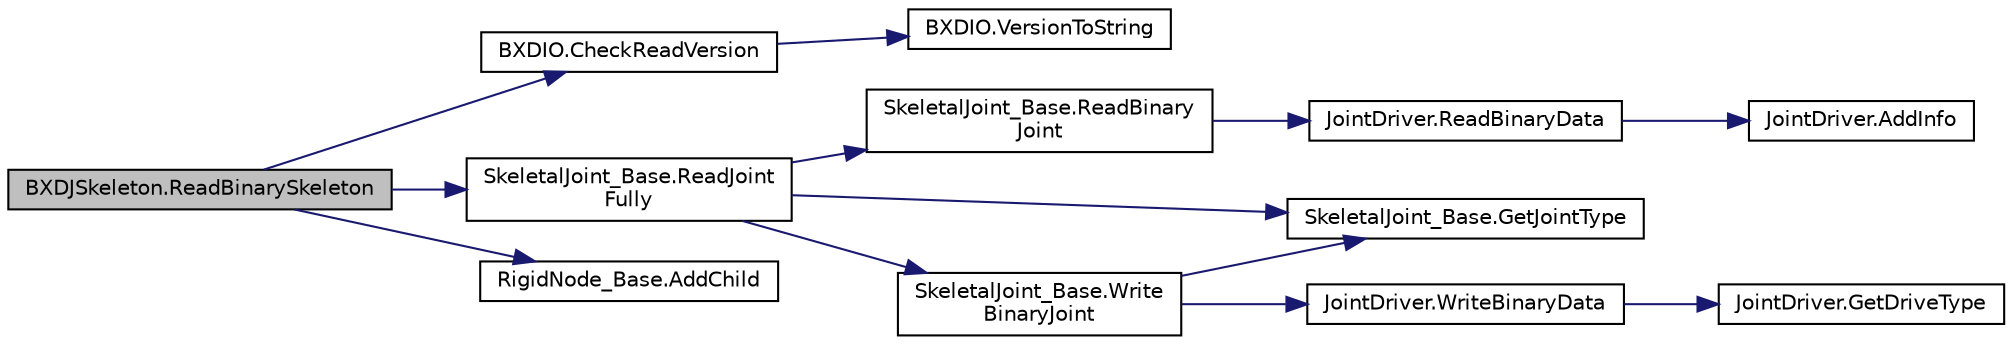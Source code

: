 digraph "BXDJSkeleton.ReadBinarySkeleton"
{
  edge [fontname="Helvetica",fontsize="10",labelfontname="Helvetica",labelfontsize="10"];
  node [fontname="Helvetica",fontsize="10",shape=record];
  rankdir="LR";
  Node6 [label="BXDJSkeleton.ReadBinarySkeleton",height=0.2,width=0.4,color="black", fillcolor="grey75", style="filled", fontcolor="black"];
  Node6 -> Node7 [color="midnightblue",fontsize="10",style="solid",fontname="Helvetica"];
  Node7 [label="BXDIO.CheckReadVersion",height=0.2,width=0.4,color="black", fillcolor="white", style="filled",URL="$class_b_x_d_i_o.html#ae7803ce0f645dd421430706f86b35ebf",tooltip="Talks about compatibility. "];
  Node7 -> Node8 [color="midnightblue",fontsize="10",style="solid",fontname="Helvetica"];
  Node8 [label="BXDIO.VersionToString",height=0.2,width=0.4,color="black", fillcolor="white", style="filled",URL="$class_b_x_d_i_o.html#acb44b034d14e68cf66c3bcd4b0eb0fc0",tooltip="Converts the given version ID number to decimal notation. "];
  Node6 -> Node9 [color="midnightblue",fontsize="10",style="solid",fontname="Helvetica"];
  Node9 [label="SkeletalJoint_Base.ReadJoint\lFully",height=0.2,width=0.4,color="black", fillcolor="white", style="filled",URL="$class_skeletal_joint___base.html#ae9f8e31a56644eb92cb901a4587a3d24",tooltip="Identifies the type of a joint, creates an instance, and reads that joint from the given input stream..."];
  Node9 -> Node10 [color="midnightblue",fontsize="10",style="solid",fontname="Helvetica"];
  Node10 [label="SkeletalJoint_Base.ReadBinary\lJoint",height=0.2,width=0.4,color="black", fillcolor="white", style="filled",URL="$class_skeletal_joint___base.html#a7f71e5afc3b791ffed1bd040425737ef",tooltip="Reads the backing information for this joint from the input stream. "];
  Node10 -> Node11 [color="midnightblue",fontsize="10",style="solid",fontname="Helvetica"];
  Node11 [label="JointDriver.ReadBinaryData",height=0.2,width=0.4,color="black", fillcolor="white", style="filled",URL="$class_joint_driver.html#a1db6f1668ea9122fb0e5d3f0aaa3f621",tooltip="Reads the binary representation of this driver from the stream. "];
  Node11 -> Node12 [color="midnightblue",fontsize="10",style="solid",fontname="Helvetica"];
  Node12 [label="JointDriver.AddInfo",height=0.2,width=0.4,color="black", fillcolor="white", style="filled",URL="$class_joint_driver.html#a7b35af4634caa4dbcbe3cd88ba365a68",tooltip="Adds the given joint driver metadata object to this driver, or replaces the existing metadata of the ..."];
  Node9 -> Node13 [color="midnightblue",fontsize="10",style="solid",fontname="Helvetica"];
  Node13 [label="SkeletalJoint_Base.GetJointType",height=0.2,width=0.4,color="black", fillcolor="white", style="filled",URL="$class_skeletal_joint___base.html#aee155cbd483cb512bf3fc0f9a8885335",tooltip="The type of this joint. "];
  Node9 -> Node14 [color="midnightblue",fontsize="10",style="solid",fontname="Helvetica"];
  Node14 [label="SkeletalJoint_Base.Write\lBinaryJoint",height=0.2,width=0.4,color="black", fillcolor="white", style="filled",URL="$class_skeletal_joint___base.html#a42df720cdd871ccad5930ae7977f7200",tooltip="Writes the backing information and ID for this joint to the output stream. "];
  Node14 -> Node13 [color="midnightblue",fontsize="10",style="solid",fontname="Helvetica"];
  Node14 -> Node15 [color="midnightblue",fontsize="10",style="solid",fontname="Helvetica"];
  Node15 [label="JointDriver.WriteBinaryData",height=0.2,width=0.4,color="black", fillcolor="white", style="filled",URL="$class_joint_driver.html#a36d6deba7dec0475dc06ab5d87c3e7e2",tooltip="Writes the binary representation of this driver to the stream. "];
  Node15 -> Node16 [color="midnightblue",fontsize="10",style="solid",fontname="Helvetica"];
  Node16 [label="JointDriver.GetDriveType",height=0.2,width=0.4,color="black", fillcolor="white", style="filled",URL="$class_joint_driver.html#ab63c7e975d5b4317b7c47ffb34596b78",tooltip="Gets the type of this joint driver. "];
  Node6 -> Node17 [color="midnightblue",fontsize="10",style="solid",fontname="Helvetica"];
  Node17 [label="RigidNode_Base.AddChild",height=0.2,width=0.4,color="black", fillcolor="white", style="filled",URL="$class_rigid_node___base.html#a287e7e27c6fc9d2b104e6f2578e96af8",tooltip="Adds the given node as a child of this node. "];
}
